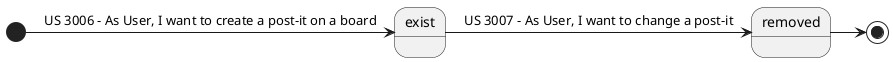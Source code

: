 @startuml
'https://plantuml.com/state-diagram

[*] -> exist : US 3006 - As User, I want to create a post-it on a board

state exist {
}

exist -> removed : US 3007 - As User, I want to change a post-it

state removed {
}

removed -> [*]

@enduml